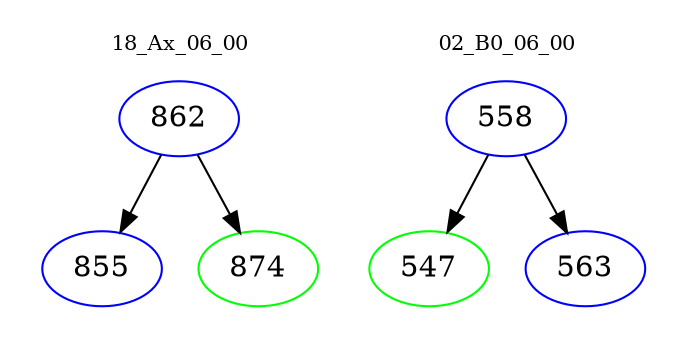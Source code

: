 digraph{
subgraph cluster_0 {
color = white
label = "18_Ax_06_00";
fontsize=10;
T0_862 [label="862", color="blue"]
T0_862 -> T0_855 [color="black"]
T0_855 [label="855", color="blue"]
T0_862 -> T0_874 [color="black"]
T0_874 [label="874", color="green"]
}
subgraph cluster_1 {
color = white
label = "02_B0_06_00";
fontsize=10;
T1_558 [label="558", color="blue"]
T1_558 -> T1_547 [color="black"]
T1_547 [label="547", color="green"]
T1_558 -> T1_563 [color="black"]
T1_563 [label="563", color="blue"]
}
}
